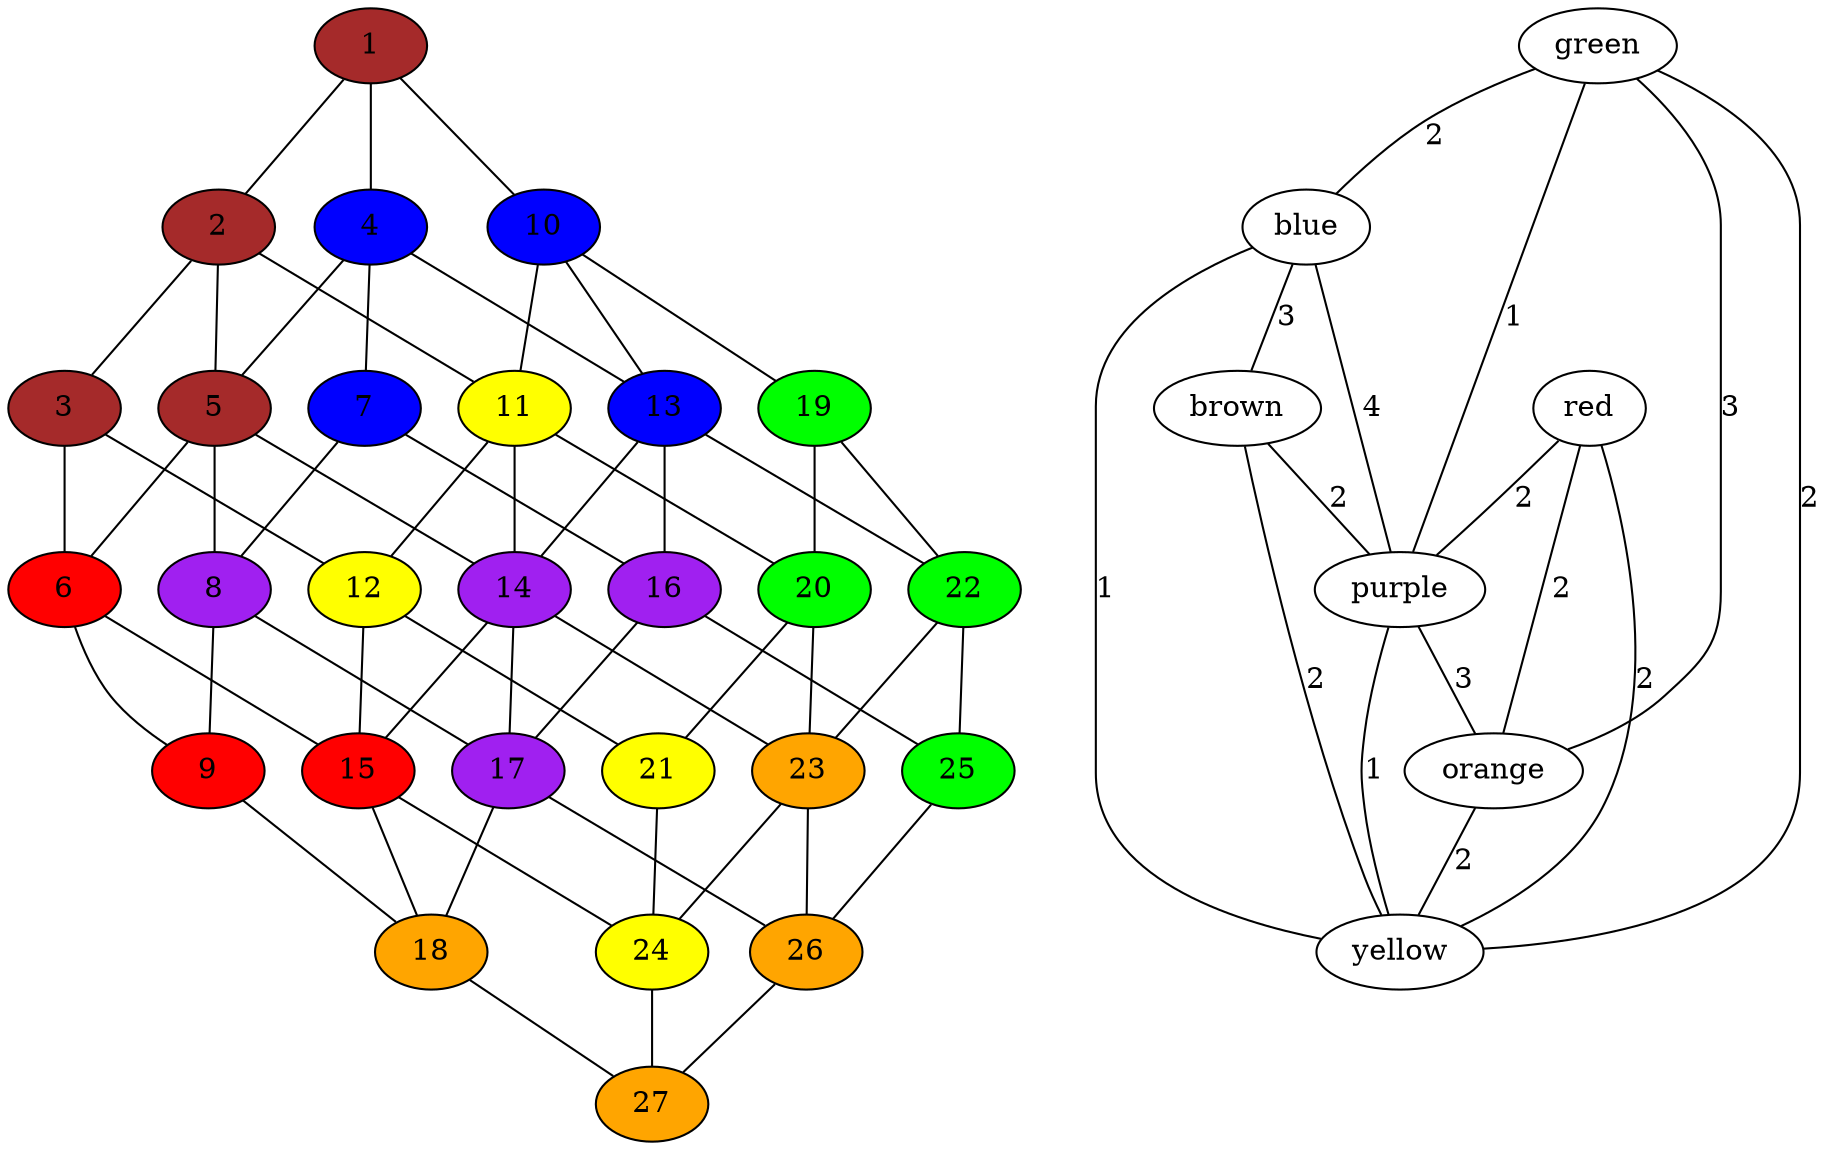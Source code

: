 graph {
"1" ["style"="filled",style=filled,fillcolor="brown"];
"2" ["style"="filled",style=filled,fillcolor="brown"];
"3" ["style"="filled",style=filled,fillcolor="brown"];
"4" ["style"="filled",style=filled,fillcolor="blue"];
"5" ["style"="filled",style=filled,fillcolor="brown"];
"6" ["style"="filled",style=filled,fillcolor="red"];
"7" ["style"="filled",style=filled,fillcolor="blue"];
"8" ["style"="filled",style=filled,fillcolor="purple"];
"9" ["style"="filled",style=filled,fillcolor="red"];
"10" ["style"="filled",style=filled,fillcolor="blue"];
"11" ["style"="filled",style=filled,fillcolor="yellow"];
"12" ["style"="filled",style=filled,fillcolor="yellow"];
"13" ["style"="filled",style=filled,fillcolor="blue"];
"14" ["style"="filled",style=filled,fillcolor="purple"];
"15" ["style"="filled",style=filled,fillcolor="red"];
"16" ["style"="filled",style=filled,fillcolor="purple"];
"17" ["style"="filled",style=filled,fillcolor="purple"];
"18" ["style"="filled",style=filled,fillcolor="orange"];
"19" ["style"="filled",style=filled,fillcolor="green"];
"20" ["style"="filled",style=filled,fillcolor="green"];
"21" ["style"="filled",style=filled,fillcolor="yellow"];
"22" ["style"="filled",style=filled,fillcolor="green"];
"23" ["style"="filled",style=filled,fillcolor="orange"];
"24" ["style"="filled",style=filled,fillcolor="yellow"];
"25" ["style"="filled",style=filled,fillcolor="green"];
"26" ["style"="filled",style=filled,fillcolor="orange"];
"27" ["style"="filled",style=filled,fillcolor="orange"];
"green" ;
"blue" ;
"red" ;
"brown" ;
"purple" ;
"orange" ;
"yellow" ;

"1" -- "2";
"1" -- "4";
"1" -- "10";
"2" -- "3";
"2" -- "5";
"2" -- "11";
"3" -- "6";
"3" -- "12";
"4" -- "5";
"4" -- "7";
"4" -- "13";
"5" -- "6";
"5" -- "8";
"5" -- "14";
"6" -- "9";
"6" -- "15";
"7" -- "8";
"7" -- "16";
"8" -- "9";
"8" -- "17";
"9" -- "18";
"10" -- "11";
"10" -- "13";
"10" -- "19";
"11" -- "12";
"11" -- "14";
"11" -- "20";
"12" -- "15";
"12" -- "21";
"13" -- "14";
"13" -- "16";
"13" -- "22";
"14" -- "15";
"14" -- "17";
"14" -- "23";
"15" -- "18";
"15" -- "24";
"16" -- "17";
"16" -- "25";
"17" -- "18";
"17" -- "26";
"18" -- "27";
"19" -- "20";
"19" -- "22";
"20" -- "21";
"20" -- "23";
"21" -- "24";
"22" -- "23";
"22" -- "25";
"23" -- "24";
"23" -- "26";
"24" -- "27";
"25" -- "26";
"26" -- "27";
"green" -- "blue"["label"="2"];
"green" -- "purple"["label"="1"];
"green" -- "orange"["label"="3"];
"green" -- "yellow"["label"="2"];
"blue" -- "brown"["label"="3"];
"blue" -- "purple"["label"="4"];
"blue" -- "yellow"["label"="1"];
"red" -- "purple"["label"="2"];
"red" -- "orange"["label"="2"];
"red" -- "yellow"["label"="2"];
"brown" -- "purple"["label"="2"];
"brown" -- "yellow"["label"="2"];
"purple" -- "orange"["label"="3"];
"purple" -- "yellow"["label"="1"];
"orange" -- "yellow"["label"="2"];
}
